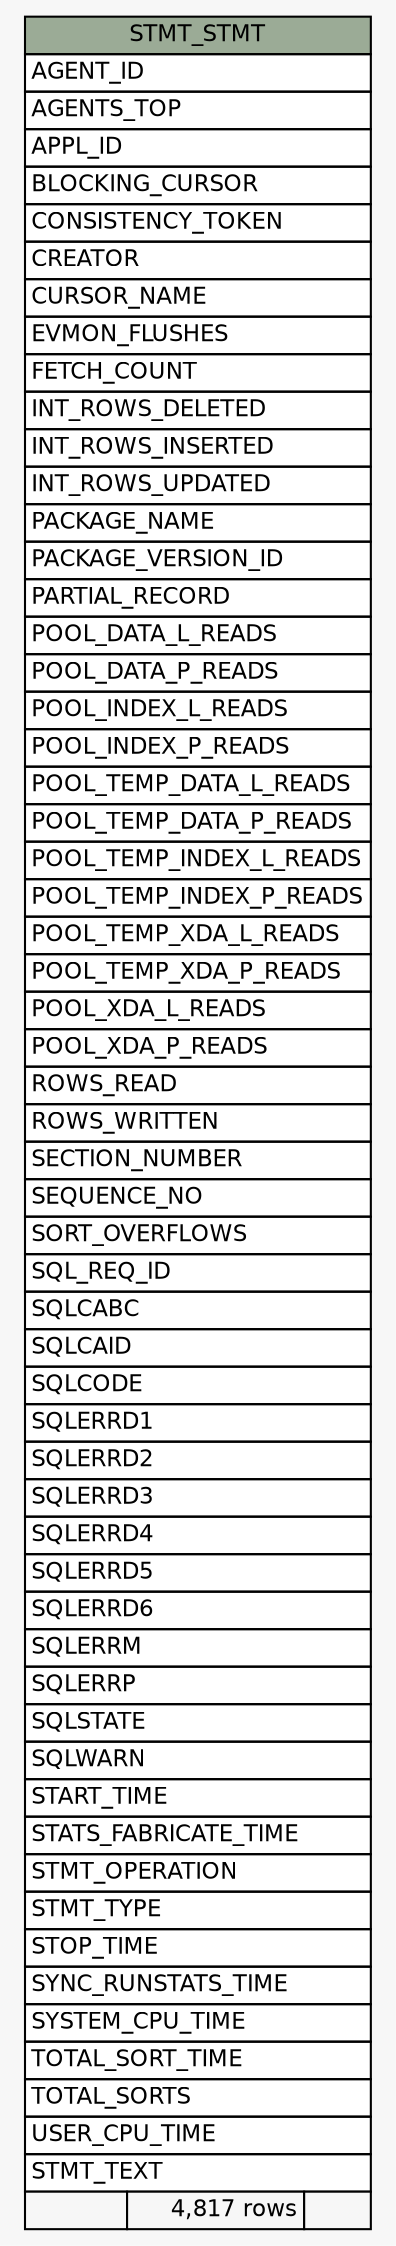 // dot 2.38.0 on Windows 10 10.0
// SchemaSpy rev Unknown
digraph "STMT_STMT" {
  graph [
    rankdir="RL"
    bgcolor="#f7f7f7"
    nodesep="0.18"
    ranksep="0.46"
    fontname="Helvetica"
    fontsize="11"
  ];
  node [
    fontname="Helvetica"
    fontsize="11"
    shape="plaintext"
  ];
  edge [
    arrowsize="0.8"
  ];
  "STMT_STMT" [
    label=<
    <TABLE BORDER="0" CELLBORDER="1" CELLSPACING="0" BGCOLOR="#ffffff">
      <TR><TD COLSPAN="3" BGCOLOR="#9bab96" ALIGN="CENTER">STMT_STMT</TD></TR>
      <TR><TD PORT="AGENT_ID" COLSPAN="3" ALIGN="LEFT">AGENT_ID</TD></TR>
      <TR><TD PORT="AGENTS_TOP" COLSPAN="3" ALIGN="LEFT">AGENTS_TOP</TD></TR>
      <TR><TD PORT="APPL_ID" COLSPAN="3" ALIGN="LEFT">APPL_ID</TD></TR>
      <TR><TD PORT="BLOCKING_CURSOR" COLSPAN="3" ALIGN="LEFT">BLOCKING_CURSOR</TD></TR>
      <TR><TD PORT="CONSISTENCY_TOKEN" COLSPAN="3" ALIGN="LEFT">CONSISTENCY_TOKEN</TD></TR>
      <TR><TD PORT="CREATOR" COLSPAN="3" ALIGN="LEFT">CREATOR</TD></TR>
      <TR><TD PORT="CURSOR_NAME" COLSPAN="3" ALIGN="LEFT">CURSOR_NAME</TD></TR>
      <TR><TD PORT="EVMON_FLUSHES" COLSPAN="3" ALIGN="LEFT">EVMON_FLUSHES</TD></TR>
      <TR><TD PORT="FETCH_COUNT" COLSPAN="3" ALIGN="LEFT">FETCH_COUNT</TD></TR>
      <TR><TD PORT="INT_ROWS_DELETED" COLSPAN="3" ALIGN="LEFT">INT_ROWS_DELETED</TD></TR>
      <TR><TD PORT="INT_ROWS_INSERTED" COLSPAN="3" ALIGN="LEFT">INT_ROWS_INSERTED</TD></TR>
      <TR><TD PORT="INT_ROWS_UPDATED" COLSPAN="3" ALIGN="LEFT">INT_ROWS_UPDATED</TD></TR>
      <TR><TD PORT="PACKAGE_NAME" COLSPAN="3" ALIGN="LEFT">PACKAGE_NAME</TD></TR>
      <TR><TD PORT="PACKAGE_VERSION_ID" COLSPAN="3" ALIGN="LEFT">PACKAGE_VERSION_ID</TD></TR>
      <TR><TD PORT="PARTIAL_RECORD" COLSPAN="3" ALIGN="LEFT">PARTIAL_RECORD</TD></TR>
      <TR><TD PORT="POOL_DATA_L_READS" COLSPAN="3" ALIGN="LEFT">POOL_DATA_L_READS</TD></TR>
      <TR><TD PORT="POOL_DATA_P_READS" COLSPAN="3" ALIGN="LEFT">POOL_DATA_P_READS</TD></TR>
      <TR><TD PORT="POOL_INDEX_L_READS" COLSPAN="3" ALIGN="LEFT">POOL_INDEX_L_READS</TD></TR>
      <TR><TD PORT="POOL_INDEX_P_READS" COLSPAN="3" ALIGN="LEFT">POOL_INDEX_P_READS</TD></TR>
      <TR><TD PORT="POOL_TEMP_DATA_L_READS" COLSPAN="3" ALIGN="LEFT">POOL_TEMP_DATA_L_READS</TD></TR>
      <TR><TD PORT="POOL_TEMP_DATA_P_READS" COLSPAN="3" ALIGN="LEFT">POOL_TEMP_DATA_P_READS</TD></TR>
      <TR><TD PORT="POOL_TEMP_INDEX_L_READS" COLSPAN="3" ALIGN="LEFT">POOL_TEMP_INDEX_L_READS</TD></TR>
      <TR><TD PORT="POOL_TEMP_INDEX_P_READS" COLSPAN="3" ALIGN="LEFT">POOL_TEMP_INDEX_P_READS</TD></TR>
      <TR><TD PORT="POOL_TEMP_XDA_L_READS" COLSPAN="3" ALIGN="LEFT">POOL_TEMP_XDA_L_READS</TD></TR>
      <TR><TD PORT="POOL_TEMP_XDA_P_READS" COLSPAN="3" ALIGN="LEFT">POOL_TEMP_XDA_P_READS</TD></TR>
      <TR><TD PORT="POOL_XDA_L_READS" COLSPAN="3" ALIGN="LEFT">POOL_XDA_L_READS</TD></TR>
      <TR><TD PORT="POOL_XDA_P_READS" COLSPAN="3" ALIGN="LEFT">POOL_XDA_P_READS</TD></TR>
      <TR><TD PORT="ROWS_READ" COLSPAN="3" ALIGN="LEFT">ROWS_READ</TD></TR>
      <TR><TD PORT="ROWS_WRITTEN" COLSPAN="3" ALIGN="LEFT">ROWS_WRITTEN</TD></TR>
      <TR><TD PORT="SECTION_NUMBER" COLSPAN="3" ALIGN="LEFT">SECTION_NUMBER</TD></TR>
      <TR><TD PORT="SEQUENCE_NO" COLSPAN="3" ALIGN="LEFT">SEQUENCE_NO</TD></TR>
      <TR><TD PORT="SORT_OVERFLOWS" COLSPAN="3" ALIGN="LEFT">SORT_OVERFLOWS</TD></TR>
      <TR><TD PORT="SQL_REQ_ID" COLSPAN="3" ALIGN="LEFT">SQL_REQ_ID</TD></TR>
      <TR><TD PORT="SQLCABC" COLSPAN="3" ALIGN="LEFT">SQLCABC</TD></TR>
      <TR><TD PORT="SQLCAID" COLSPAN="3" ALIGN="LEFT">SQLCAID</TD></TR>
      <TR><TD PORT="SQLCODE" COLSPAN="3" ALIGN="LEFT">SQLCODE</TD></TR>
      <TR><TD PORT="SQLERRD1" COLSPAN="3" ALIGN="LEFT">SQLERRD1</TD></TR>
      <TR><TD PORT="SQLERRD2" COLSPAN="3" ALIGN="LEFT">SQLERRD2</TD></TR>
      <TR><TD PORT="SQLERRD3" COLSPAN="3" ALIGN="LEFT">SQLERRD3</TD></TR>
      <TR><TD PORT="SQLERRD4" COLSPAN="3" ALIGN="LEFT">SQLERRD4</TD></TR>
      <TR><TD PORT="SQLERRD5" COLSPAN="3" ALIGN="LEFT">SQLERRD5</TD></TR>
      <TR><TD PORT="SQLERRD6" COLSPAN="3" ALIGN="LEFT">SQLERRD6</TD></TR>
      <TR><TD PORT="SQLERRM" COLSPAN="3" ALIGN="LEFT">SQLERRM</TD></TR>
      <TR><TD PORT="SQLERRP" COLSPAN="3" ALIGN="LEFT">SQLERRP</TD></TR>
      <TR><TD PORT="SQLSTATE" COLSPAN="3" ALIGN="LEFT">SQLSTATE</TD></TR>
      <TR><TD PORT="SQLWARN" COLSPAN="3" ALIGN="LEFT">SQLWARN</TD></TR>
      <TR><TD PORT="START_TIME" COLSPAN="3" ALIGN="LEFT">START_TIME</TD></TR>
      <TR><TD PORT="STATS_FABRICATE_TIME" COLSPAN="3" ALIGN="LEFT">STATS_FABRICATE_TIME</TD></TR>
      <TR><TD PORT="STMT_OPERATION" COLSPAN="3" ALIGN="LEFT">STMT_OPERATION</TD></TR>
      <TR><TD PORT="STMT_TYPE" COLSPAN="3" ALIGN="LEFT">STMT_TYPE</TD></TR>
      <TR><TD PORT="STOP_TIME" COLSPAN="3" ALIGN="LEFT">STOP_TIME</TD></TR>
      <TR><TD PORT="SYNC_RUNSTATS_TIME" COLSPAN="3" ALIGN="LEFT">SYNC_RUNSTATS_TIME</TD></TR>
      <TR><TD PORT="SYSTEM_CPU_TIME" COLSPAN="3" ALIGN="LEFT">SYSTEM_CPU_TIME</TD></TR>
      <TR><TD PORT="TOTAL_SORT_TIME" COLSPAN="3" ALIGN="LEFT">TOTAL_SORT_TIME</TD></TR>
      <TR><TD PORT="TOTAL_SORTS" COLSPAN="3" ALIGN="LEFT">TOTAL_SORTS</TD></TR>
      <TR><TD PORT="USER_CPU_TIME" COLSPAN="3" ALIGN="LEFT">USER_CPU_TIME</TD></TR>
      <TR><TD PORT="STMT_TEXT" COLSPAN="3" ALIGN="LEFT">STMT_TEXT</TD></TR>
      <TR><TD ALIGN="LEFT" BGCOLOR="#f7f7f7">  </TD><TD ALIGN="RIGHT" BGCOLOR="#f7f7f7">4,817 rows</TD><TD ALIGN="RIGHT" BGCOLOR="#f7f7f7">  </TD></TR>
    </TABLE>>
    URL="tables/STMT_STMT.html"
    tooltip="STMT_STMT"
  ];
}
